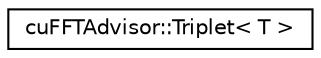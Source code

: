 digraph "Graphical Class Hierarchy"
{
  edge [fontname="Helvetica",fontsize="10",labelfontname="Helvetica",labelfontsize="10"];
  node [fontname="Helvetica",fontsize="10",shape=record];
  rankdir="LR";
  Node0 [label="cuFFTAdvisor::Triplet\< T \>",height=0.2,width=0.4,color="black", fillcolor="white", style="filled",URL="$structcuFFTAdvisor_1_1Triplet.html"];
}
